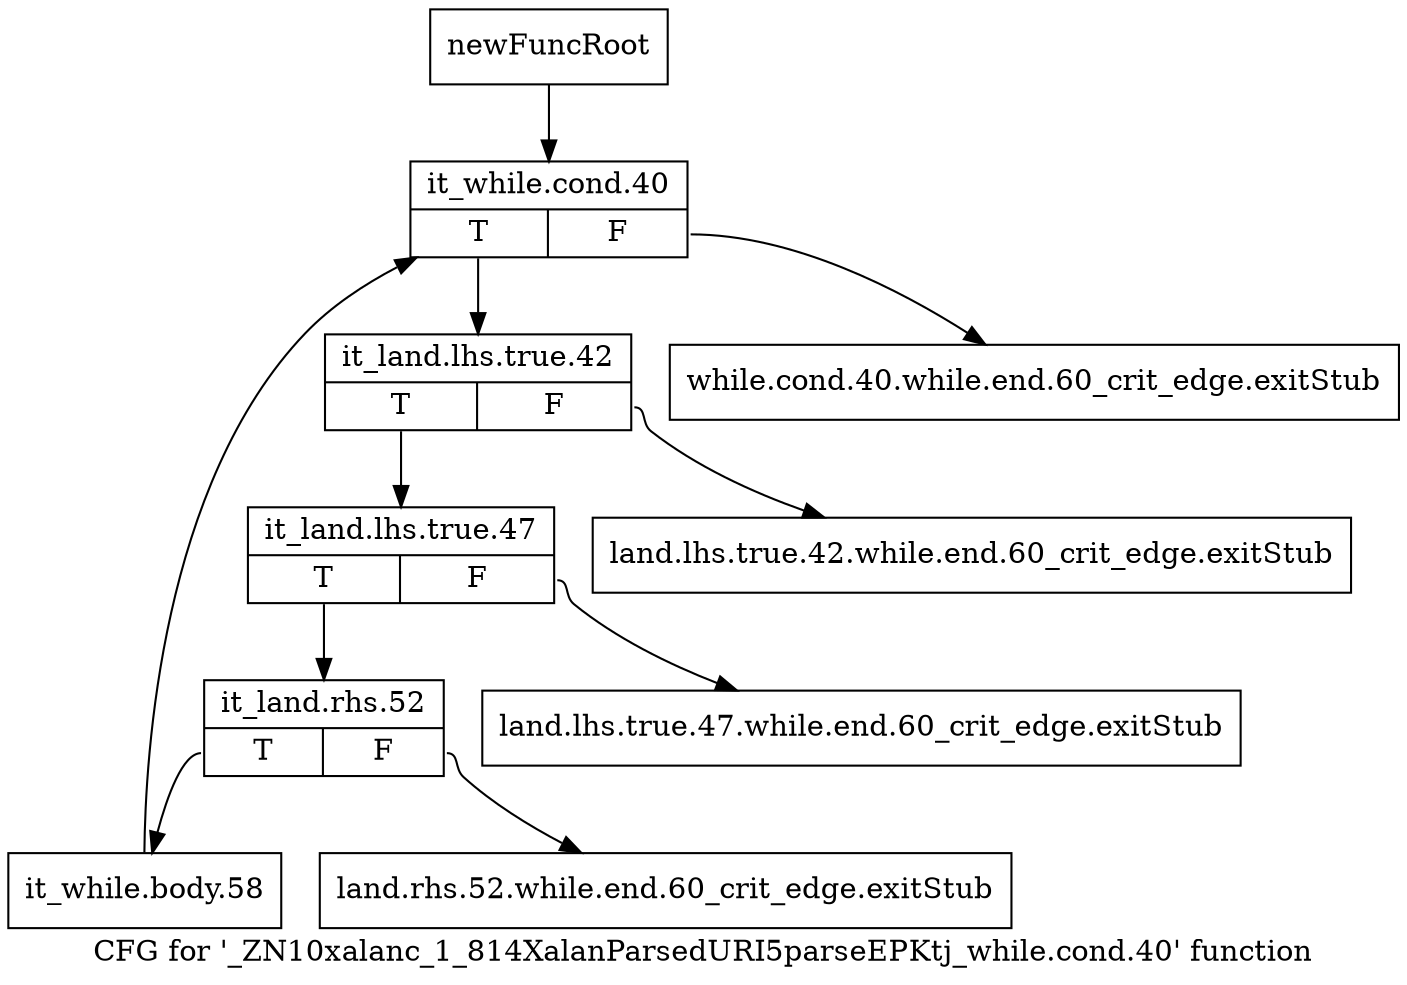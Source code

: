 digraph "CFG for '_ZN10xalanc_1_814XalanParsedURI5parseEPKtj_while.cond.40' function" {
	label="CFG for '_ZN10xalanc_1_814XalanParsedURI5parseEPKtj_while.cond.40' function";

	Node0x9d6e7e0 [shape=record,label="{newFuncRoot}"];
	Node0x9d6e7e0 -> Node0x9d80ba0;
	Node0x9d80a60 [shape=record,label="{while.cond.40.while.end.60_crit_edge.exitStub}"];
	Node0x9d80ab0 [shape=record,label="{land.lhs.true.42.while.end.60_crit_edge.exitStub}"];
	Node0x9d80b00 [shape=record,label="{land.lhs.true.47.while.end.60_crit_edge.exitStub}"];
	Node0x9d80b50 [shape=record,label="{land.rhs.52.while.end.60_crit_edge.exitStub}"];
	Node0x9d80ba0 [shape=record,label="{it_while.cond.40|{<s0>T|<s1>F}}"];
	Node0x9d80ba0:s0 -> Node0x9d80bf0;
	Node0x9d80ba0:s1 -> Node0x9d80a60;
	Node0x9d80bf0 [shape=record,label="{it_land.lhs.true.42|{<s0>T|<s1>F}}"];
	Node0x9d80bf0:s0 -> Node0x9d80c40;
	Node0x9d80bf0:s1 -> Node0x9d80ab0;
	Node0x9d80c40 [shape=record,label="{it_land.lhs.true.47|{<s0>T|<s1>F}}"];
	Node0x9d80c40:s0 -> Node0x9d80c90;
	Node0x9d80c40:s1 -> Node0x9d80b00;
	Node0x9d80c90 [shape=record,label="{it_land.rhs.52|{<s0>T|<s1>F}}"];
	Node0x9d80c90:s0 -> Node0x9d80ce0;
	Node0x9d80c90:s1 -> Node0x9d80b50;
	Node0x9d80ce0 [shape=record,label="{it_while.body.58}"];
	Node0x9d80ce0 -> Node0x9d80ba0;
}
